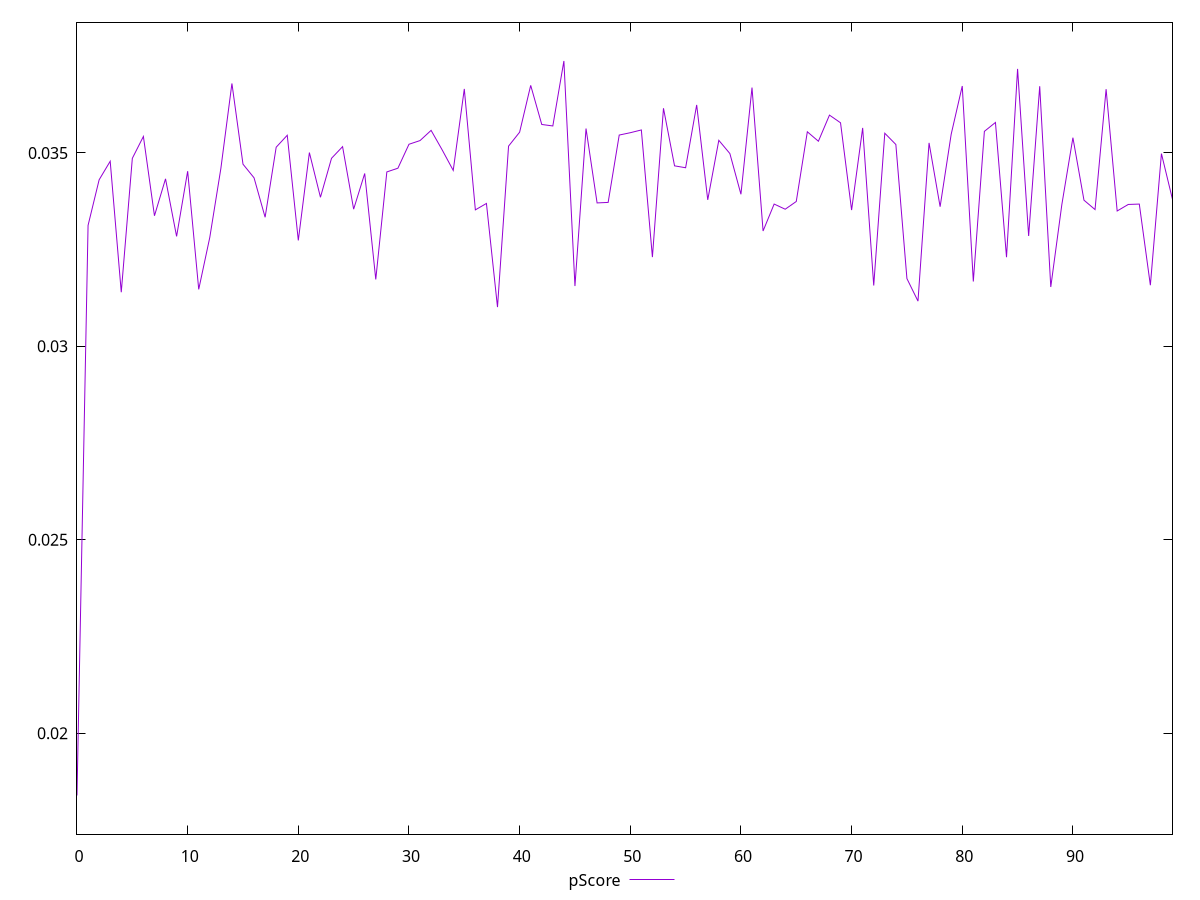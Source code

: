 reset

$pScore <<EOF
0 0.01838987188718627
1 0.0331277260612205
2 0.03430568434879422
3 0.03478516539353749
4 0.03139914293625279
5 0.03486076803161042
6 0.03542628571676909
7 0.033376022624431345
8 0.034330659245526474
9 0.0328427953928383
10 0.03452819620760583
11 0.03147302201080515
12 0.032816279846219154
13 0.03459739929211525
14 0.03679662406687145
15 0.03470980926120065
16 0.0343566339810672
17 0.03333728415629866
18 0.035148054448360666
19 0.035457168338017375
20 0.03273935593062349
21 0.03500953361993753
22 0.03385412750915223
23 0.03486142671996534
24 0.035162779281861345
25 0.033546474418894356
26 0.034469228698981946
27 0.03173015365360565
28 0.03450926873897464
29 0.03460560453161399
30 0.03522444216489845
31 0.03531980681470198
32 0.03558348234628378
33 0.035079148252059156
34 0.03454837807424754
35 0.03665461537951625
36 0.0335282590749707
37 0.033694421126538754
38 0.0310146890133981
39 0.03517642939972754
40 0.035536598443903555
41 0.03674714239178373
42 0.0357361726888068
43 0.03569760075990497
44 0.0373775014056279
45 0.03155856540152857
46 0.03563056655391672
47 0.033707971354922206
48 0.033721208256408286
49 0.03546239809935786
50 0.035522967018970175
51 0.03559424254079946
52 0.032306609260419505
53 0.03615484318449902
54 0.03466650572579599
55 0.034617289995613254
56 0.036241568258244705
57 0.03378659322850225
58 0.03532622547369929
59 0.034984350299851474
60 0.03393177686892046
61 0.036689364148131565
62 0.03298216953105604
63 0.03367850713639431
64 0.0335453347801295
65 0.033744987755649214
66 0.03554683967136485
67 0.03530277983611818
68 0.03597775930511532
69 0.03577967115619479
70 0.033522886370023874
71 0.035646767059609785
72 0.03157263550216366
73 0.03550931189426232
74 0.03521830080100197
75 0.0317518459806011
76 0.031169023953837693
77 0.03526002121929994
78 0.03360999334014669
79 0.03548316679828156
80 0.036730184630502316
81 0.03167697364303995
82 0.035557906880392454
83 0.03578807819174867
84 0.032304692492689746
85 0.03717200638576307
86 0.03285297123947872
87 0.03672388962161477
88 0.03153466572671626
89 0.033665153781966994
90 0.03539436227390114
91 0.0337788346858488
92 0.03353626711383212
93 0.03664826223459772
94 0.03349938089098953
95 0.03366857835724474
96 0.03367809229240715
97 0.0315803394278496
98 0.03498254753178881
99 0.03379896753953043
EOF

set key outside below
set xrange [0:99]
set yrange [0.01738987188718627:0.0383775014056279]
set trange [0.01738987188718627:0.0383775014056279]
set terminal svg size 640, 500 enhanced background rgb 'white'
set output "report_00026_2021-02-22T21:38:55.199Z/largest-contentful-paint/samples/pages+cached+noadtech/pScore/values.svg"

plot $pScore title "pScore" with line

reset
